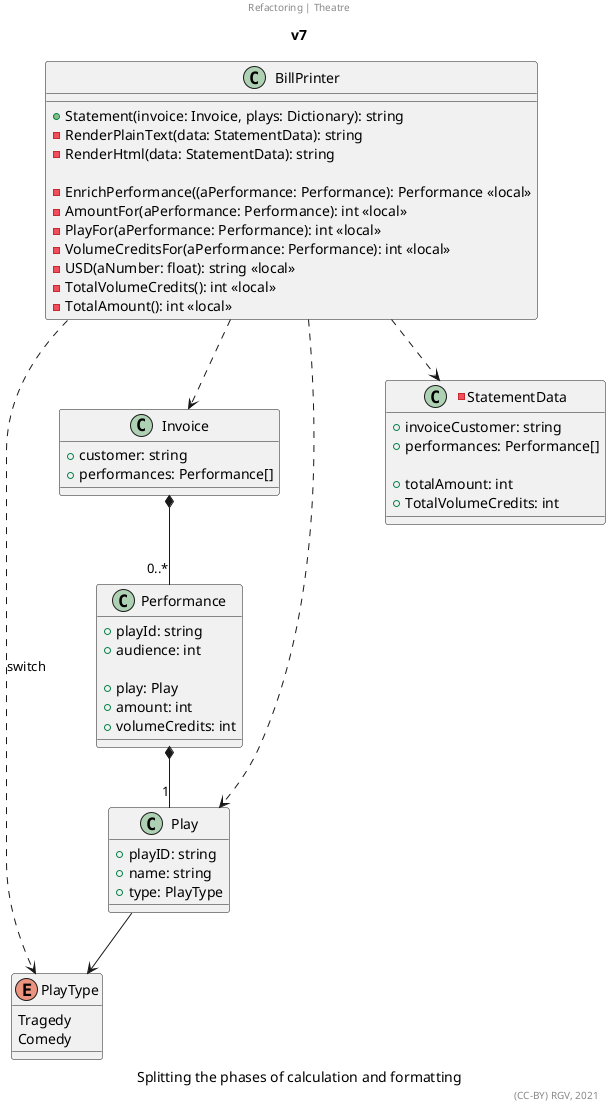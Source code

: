 @startuml
title v7
center header Refactoring | Theatre
'''''''''''''
allowmixing
'''''''''''''

enum PlayType{
    Tragedy
    Comedy
}

class Performance{
    +playId: string
    +audience: int
    
    +play: Play
    +amount: int
    +volumeCredits: int
}

class Invoice{
    +customer: string
    +performances: Performance[]
}

class Play{
    +playID: string
    +name: string
    +type: PlayType
}

-class StatementData{
    +invoiceCustomer: string
    +performances: Performance[]
    
    +totalAmount: int
    +TotalVolumeCredits: int
}

class BillPrinter{
    +Statement(invoice: Invoice, plays: Dictionary): string 
    -RenderPlainText(data: StatementData): string
    -RenderHtml(data: StatementData): string
    
    -EnrichPerformance((aPerformance: Performance): Performance <<local>>
    -AmountFor(aPerformance: Performance): int <<local>>
    -PlayFor(aPerformance: Performance): int <<local>>
    -VolumeCreditsFor(aPerformance: Performance): int <<local>>
    -USD(aNumber: float): string <<local>>
    -TotalVolumeCredits(): int <<local>>
    -TotalAmount(): int <<local>>
}

'''''''''''''

Play --> PlayType
Invoice *-- "0..*" Performance

Performance *-- "1" Play

BillPrinter ..> StatementData

BillPrinter ..> Invoice
BillPrinter ..> Play
BillPrinter ..> PlayType : switch

'''''''''''''
'''''''''''''
caption Splitting the phases of calculation and formatting
right footer (CC-BY) RGV, 2021
@enduml